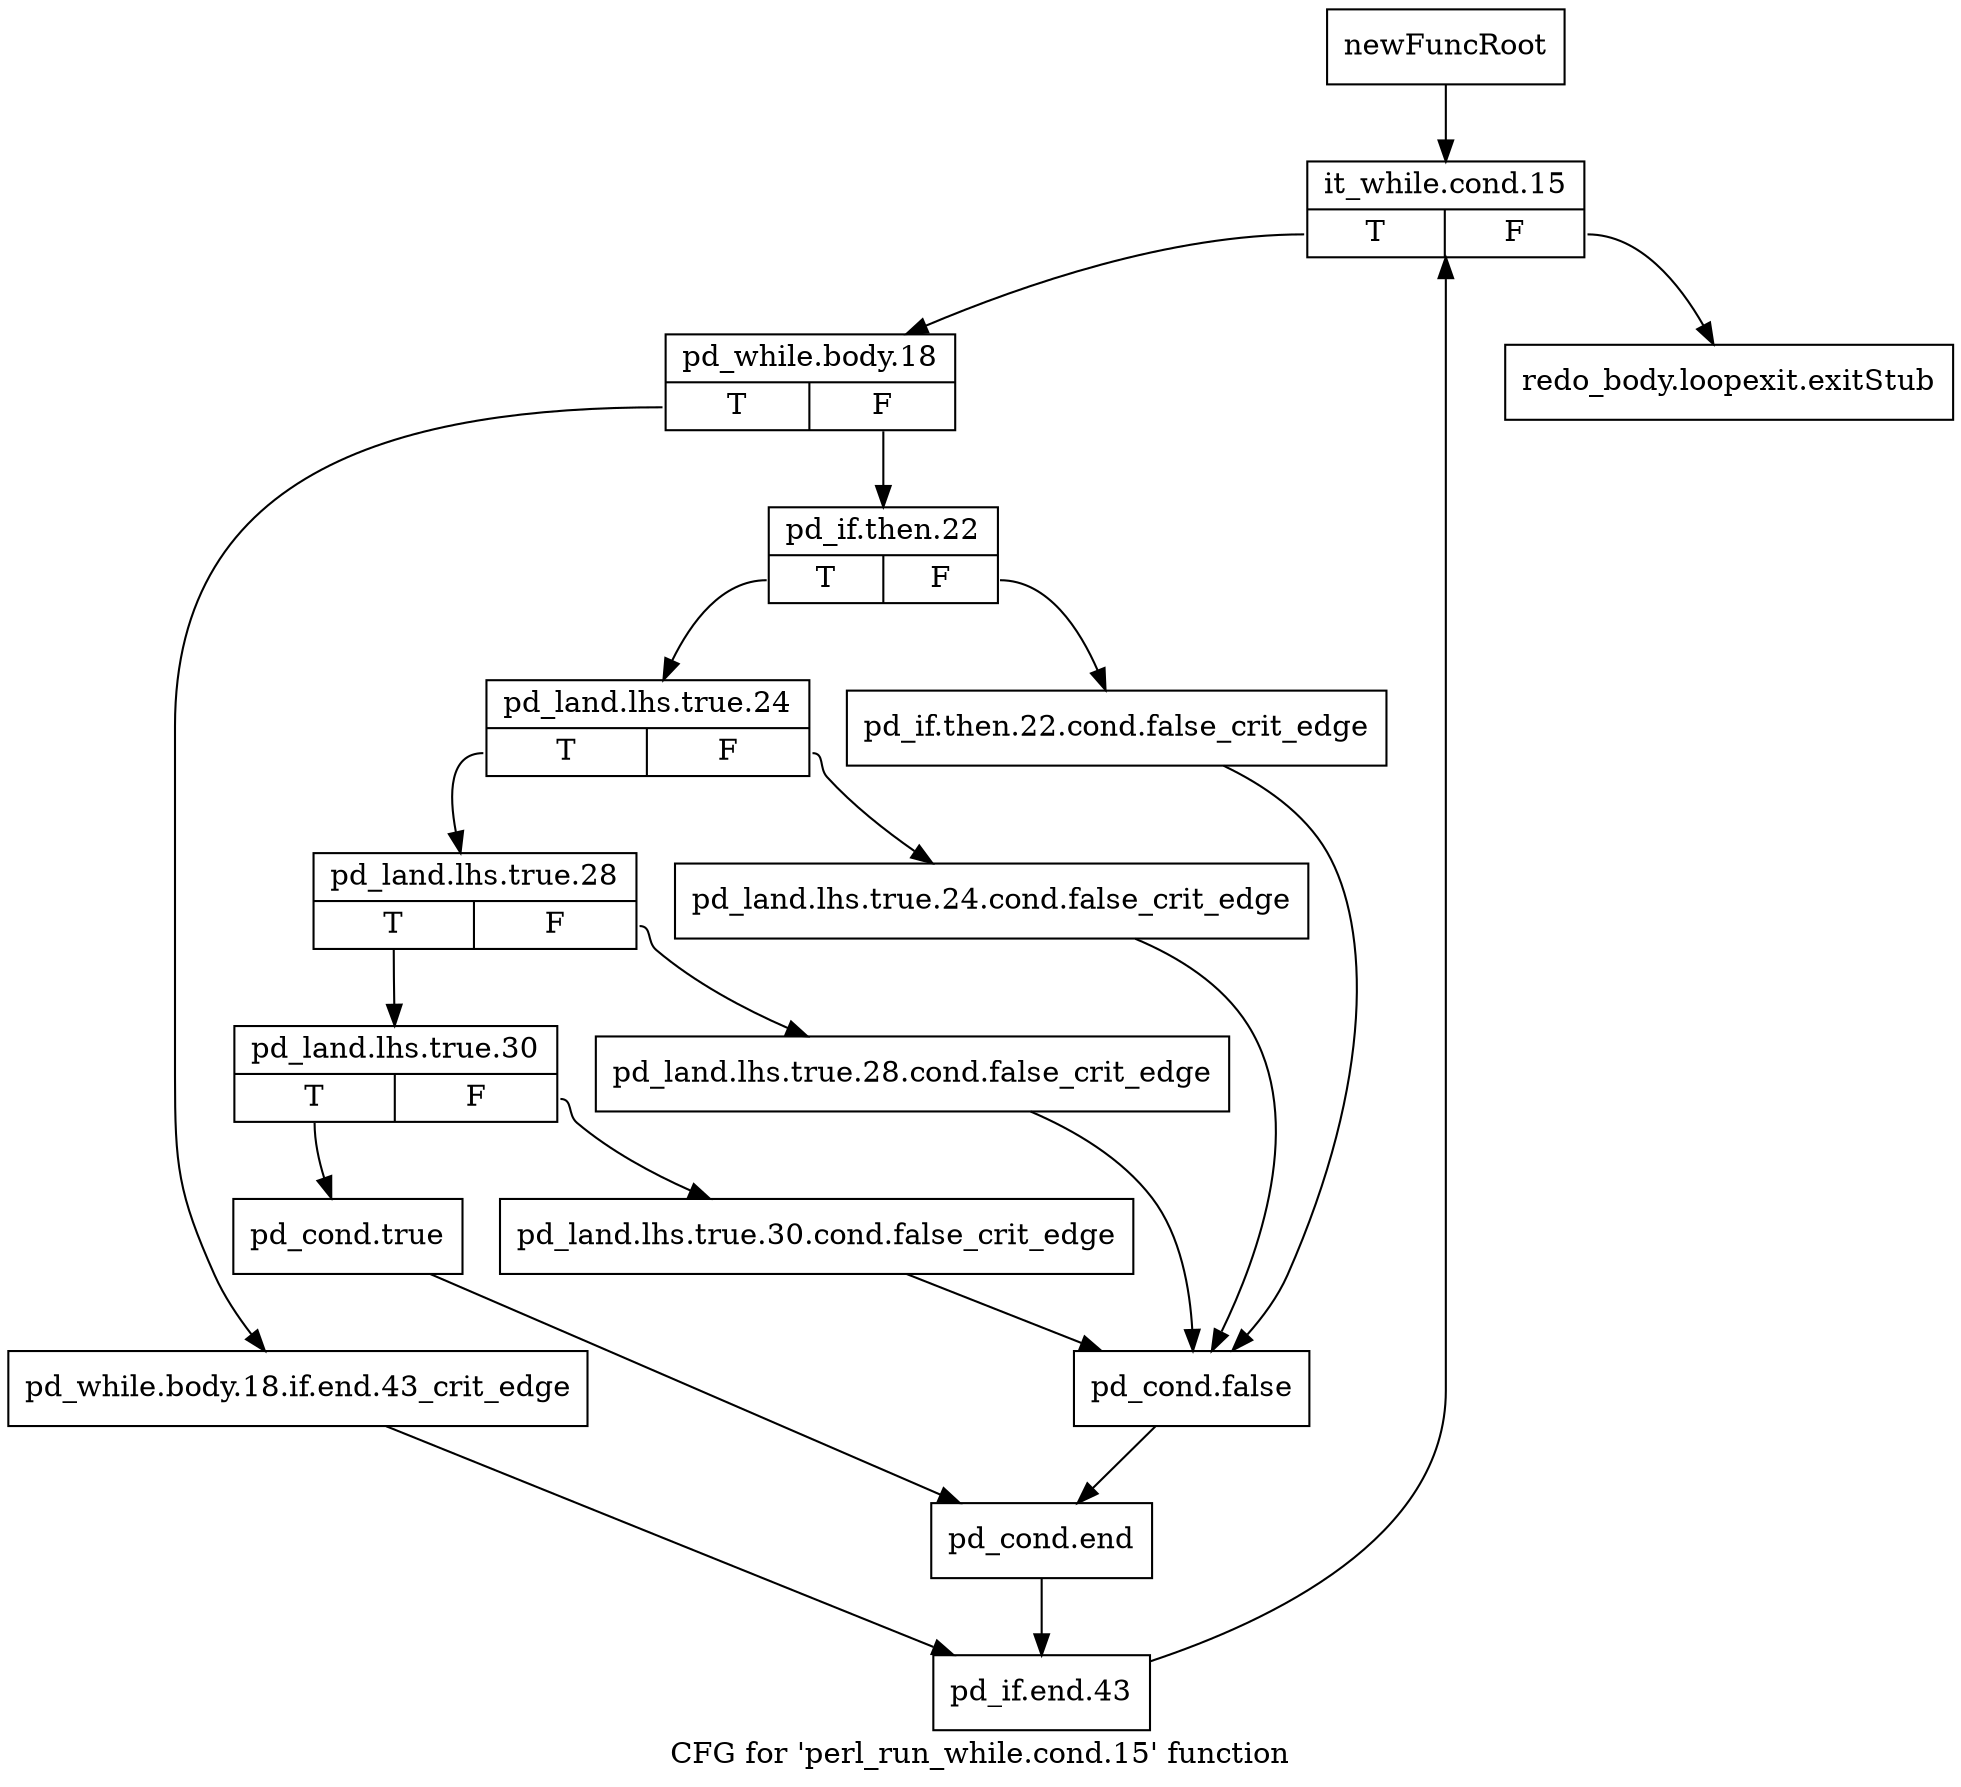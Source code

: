 digraph "CFG for 'perl_run_while.cond.15' function" {
	label="CFG for 'perl_run_while.cond.15' function";

	Node0x4d3daa0 [shape=record,label="{newFuncRoot}"];
	Node0x4d3daa0 -> Node0x4d3db40;
	Node0x4d3daf0 [shape=record,label="{redo_body.loopexit.exitStub}"];
	Node0x4d3db40 [shape=record,label="{it_while.cond.15|{<s0>T|<s1>F}}"];
	Node0x4d3db40:s0 -> Node0x4d3db90;
	Node0x4d3db40:s1 -> Node0x4d3daf0;
	Node0x4d3db90 [shape=record,label="{pd_while.body.18|{<s0>T|<s1>F}}"];
	Node0x4d3db90:s0 -> Node0x4d3df50;
	Node0x4d3db90:s1 -> Node0x4d3dbe0;
	Node0x4d3dbe0 [shape=record,label="{pd_if.then.22|{<s0>T|<s1>F}}"];
	Node0x4d3dbe0:s0 -> Node0x4d3dc80;
	Node0x4d3dbe0:s1 -> Node0x4d3dc30;
	Node0x4d3dc30 [shape=record,label="{pd_if.then.22.cond.false_crit_edge}"];
	Node0x4d3dc30 -> Node0x4d3de60;
	Node0x4d3dc80 [shape=record,label="{pd_land.lhs.true.24|{<s0>T|<s1>F}}"];
	Node0x4d3dc80:s0 -> Node0x4d3dd20;
	Node0x4d3dc80:s1 -> Node0x4d3dcd0;
	Node0x4d3dcd0 [shape=record,label="{pd_land.lhs.true.24.cond.false_crit_edge}"];
	Node0x4d3dcd0 -> Node0x4d3de60;
	Node0x4d3dd20 [shape=record,label="{pd_land.lhs.true.28|{<s0>T|<s1>F}}"];
	Node0x4d3dd20:s0 -> Node0x4d3ddc0;
	Node0x4d3dd20:s1 -> Node0x4d3dd70;
	Node0x4d3dd70 [shape=record,label="{pd_land.lhs.true.28.cond.false_crit_edge}"];
	Node0x4d3dd70 -> Node0x4d3de60;
	Node0x4d3ddc0 [shape=record,label="{pd_land.lhs.true.30|{<s0>T|<s1>F}}"];
	Node0x4d3ddc0:s0 -> Node0x4d3deb0;
	Node0x4d3ddc0:s1 -> Node0x4d3de10;
	Node0x4d3de10 [shape=record,label="{pd_land.lhs.true.30.cond.false_crit_edge}"];
	Node0x4d3de10 -> Node0x4d3de60;
	Node0x4d3de60 [shape=record,label="{pd_cond.false}"];
	Node0x4d3de60 -> Node0x4d3df00;
	Node0x4d3deb0 [shape=record,label="{pd_cond.true}"];
	Node0x4d3deb0 -> Node0x4d3df00;
	Node0x4d3df00 [shape=record,label="{pd_cond.end}"];
	Node0x4d3df00 -> Node0x4d3dfa0;
	Node0x4d3df50 [shape=record,label="{pd_while.body.18.if.end.43_crit_edge}"];
	Node0x4d3df50 -> Node0x4d3dfa0;
	Node0x4d3dfa0 [shape=record,label="{pd_if.end.43}"];
	Node0x4d3dfa0 -> Node0x4d3db40;
}
